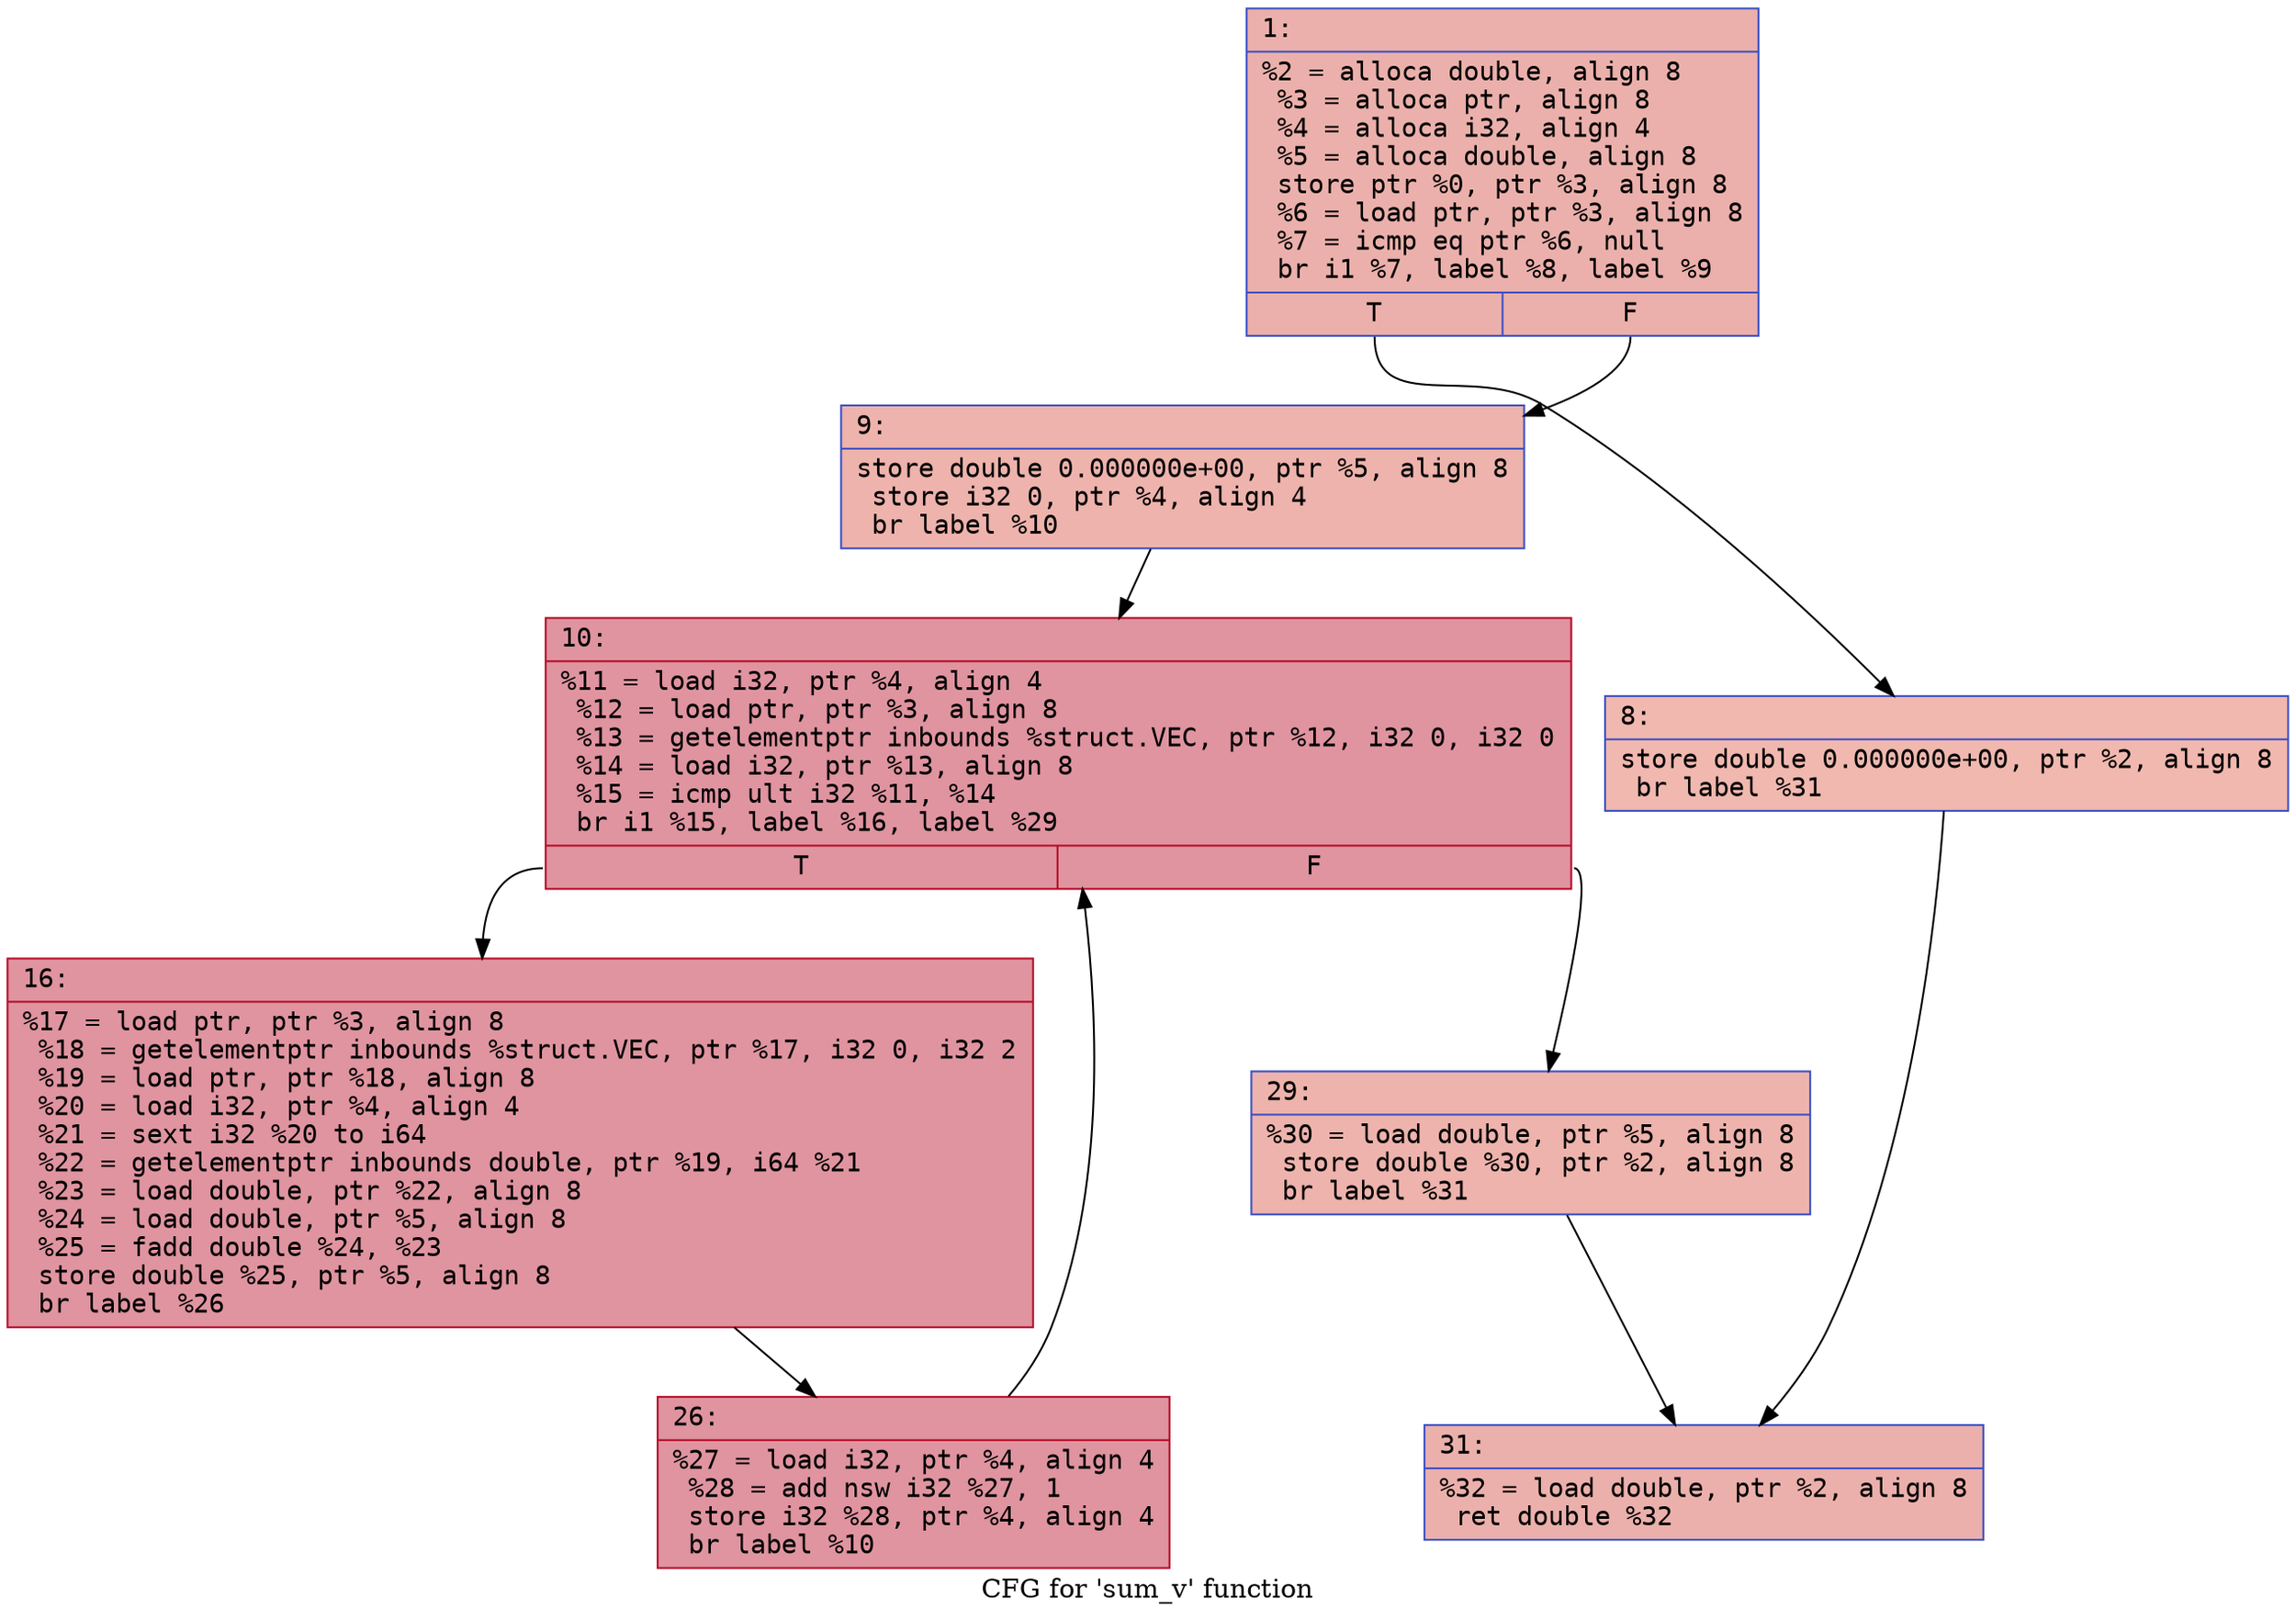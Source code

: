 digraph "CFG for 'sum_v' function" {
	label="CFG for 'sum_v' function";

	Node0x6000024d29e0 [shape=record,color="#3d50c3ff", style=filled, fillcolor="#d24b4070" fontname="Courier",label="{1:\l|  %2 = alloca double, align 8\l  %3 = alloca ptr, align 8\l  %4 = alloca i32, align 4\l  %5 = alloca double, align 8\l  store ptr %0, ptr %3, align 8\l  %6 = load ptr, ptr %3, align 8\l  %7 = icmp eq ptr %6, null\l  br i1 %7, label %8, label %9\l|{<s0>T|<s1>F}}"];
	Node0x6000024d29e0:s0 -> Node0x6000024d2a30[tooltip="1 -> 8\nProbability 37.50%" ];
	Node0x6000024d29e0:s1 -> Node0x6000024d2a80[tooltip="1 -> 9\nProbability 62.50%" ];
	Node0x6000024d2a30 [shape=record,color="#3d50c3ff", style=filled, fillcolor="#dc5d4a70" fontname="Courier",label="{8:\l|  store double 0.000000e+00, ptr %2, align 8\l  br label %31\l}"];
	Node0x6000024d2a30 -> Node0x6000024d2c10[tooltip="8 -> 31\nProbability 100.00%" ];
	Node0x6000024d2a80 [shape=record,color="#3d50c3ff", style=filled, fillcolor="#d6524470" fontname="Courier",label="{9:\l|  store double 0.000000e+00, ptr %5, align 8\l  store i32 0, ptr %4, align 4\l  br label %10\l}"];
	Node0x6000024d2a80 -> Node0x6000024d2ad0[tooltip="9 -> 10\nProbability 100.00%" ];
	Node0x6000024d2ad0 [shape=record,color="#b70d28ff", style=filled, fillcolor="#b70d2870" fontname="Courier",label="{10:\l|  %11 = load i32, ptr %4, align 4\l  %12 = load ptr, ptr %3, align 8\l  %13 = getelementptr inbounds %struct.VEC, ptr %12, i32 0, i32 0\l  %14 = load i32, ptr %13, align 8\l  %15 = icmp ult i32 %11, %14\l  br i1 %15, label %16, label %29\l|{<s0>T|<s1>F}}"];
	Node0x6000024d2ad0:s0 -> Node0x6000024d2b20[tooltip="10 -> 16\nProbability 96.88%" ];
	Node0x6000024d2ad0:s1 -> Node0x6000024d2bc0[tooltip="10 -> 29\nProbability 3.12%" ];
	Node0x6000024d2b20 [shape=record,color="#b70d28ff", style=filled, fillcolor="#b70d2870" fontname="Courier",label="{16:\l|  %17 = load ptr, ptr %3, align 8\l  %18 = getelementptr inbounds %struct.VEC, ptr %17, i32 0, i32 2\l  %19 = load ptr, ptr %18, align 8\l  %20 = load i32, ptr %4, align 4\l  %21 = sext i32 %20 to i64\l  %22 = getelementptr inbounds double, ptr %19, i64 %21\l  %23 = load double, ptr %22, align 8\l  %24 = load double, ptr %5, align 8\l  %25 = fadd double %24, %23\l  store double %25, ptr %5, align 8\l  br label %26\l}"];
	Node0x6000024d2b20 -> Node0x6000024d2b70[tooltip="16 -> 26\nProbability 100.00%" ];
	Node0x6000024d2b70 [shape=record,color="#b70d28ff", style=filled, fillcolor="#b70d2870" fontname="Courier",label="{26:\l|  %27 = load i32, ptr %4, align 4\l  %28 = add nsw i32 %27, 1\l  store i32 %28, ptr %4, align 4\l  br label %10\l}"];
	Node0x6000024d2b70 -> Node0x6000024d2ad0[tooltip="26 -> 10\nProbability 100.00%" ];
	Node0x6000024d2bc0 [shape=record,color="#3d50c3ff", style=filled, fillcolor="#d6524470" fontname="Courier",label="{29:\l|  %30 = load double, ptr %5, align 8\l  store double %30, ptr %2, align 8\l  br label %31\l}"];
	Node0x6000024d2bc0 -> Node0x6000024d2c10[tooltip="29 -> 31\nProbability 100.00%" ];
	Node0x6000024d2c10 [shape=record,color="#3d50c3ff", style=filled, fillcolor="#d24b4070" fontname="Courier",label="{31:\l|  %32 = load double, ptr %2, align 8\l  ret double %32\l}"];
}
